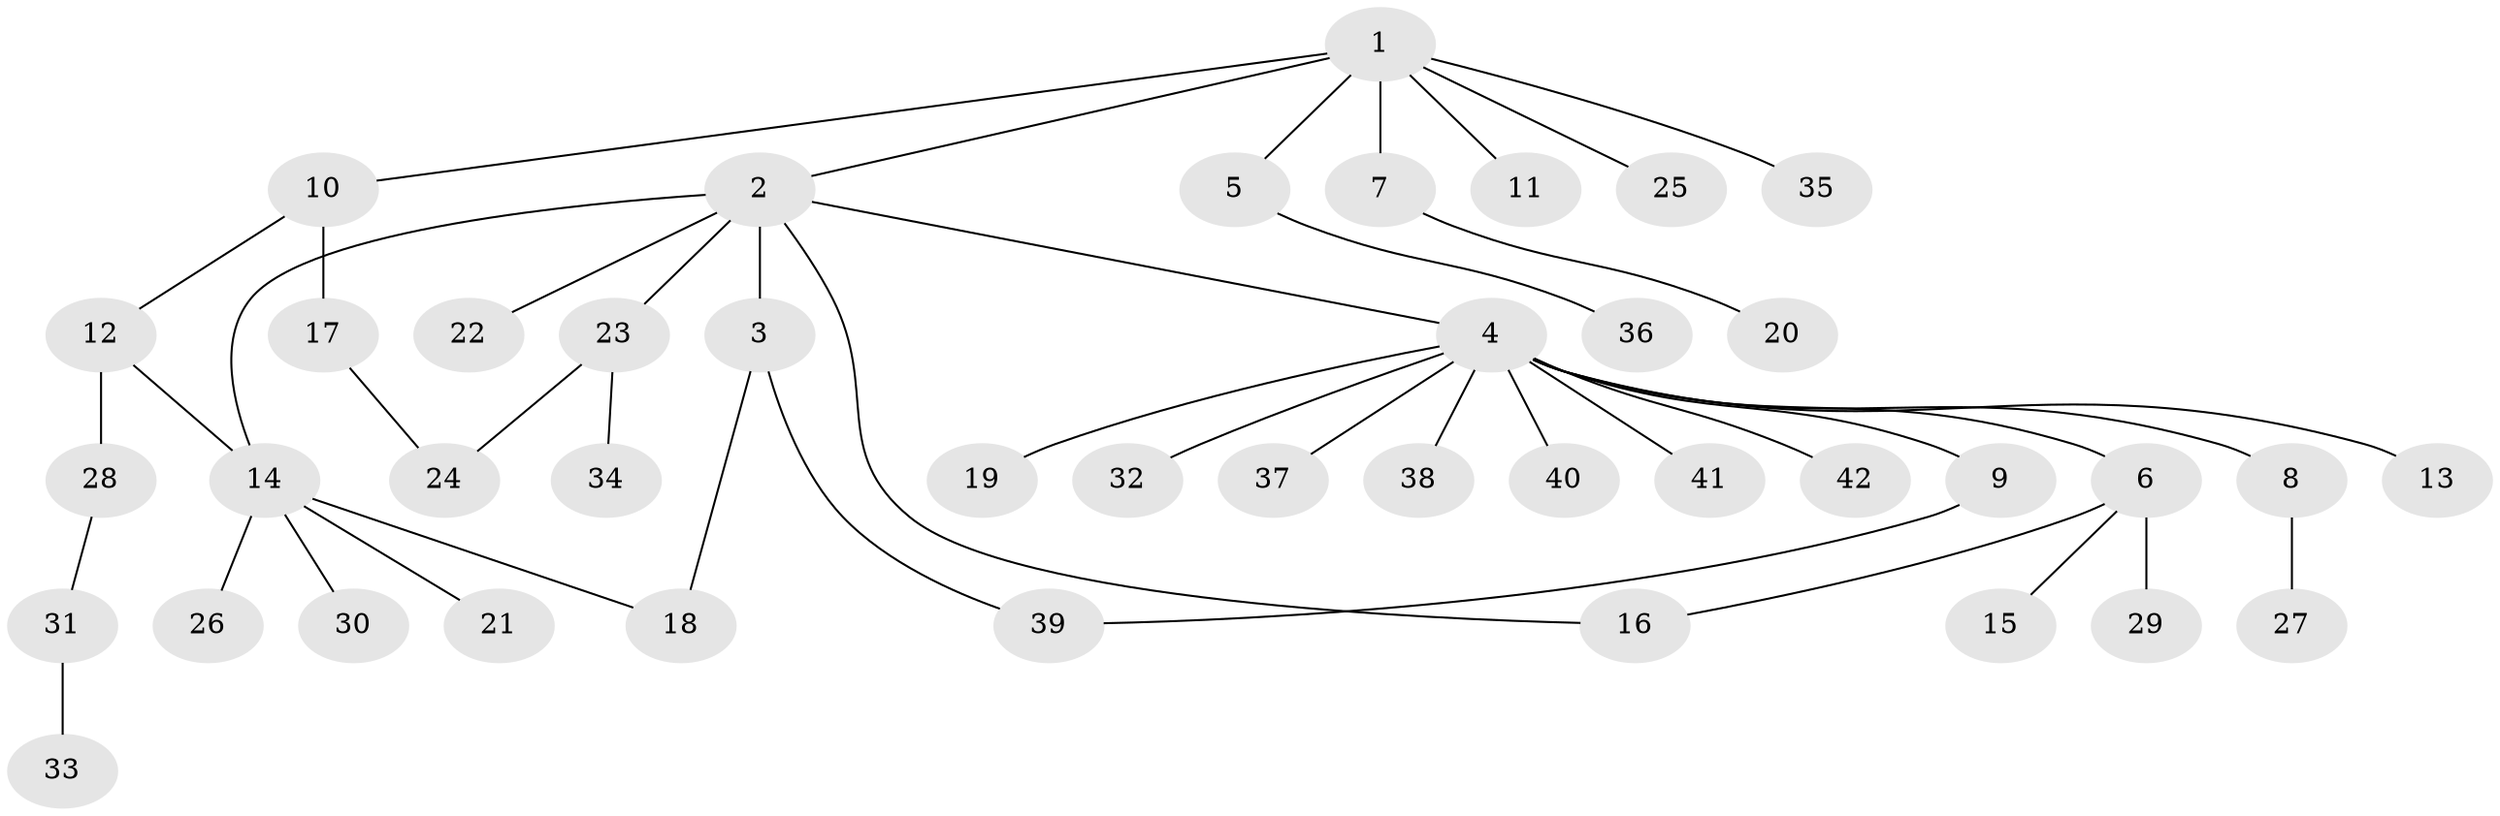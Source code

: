 // original degree distribution, {8: 0.023809523809523808, 22: 0.011904761904761904, 1: 0.6071428571428571, 14: 0.011904761904761904, 3: 0.08333333333333333, 5: 0.011904761904761904, 7: 0.011904761904761904, 2: 0.21428571428571427, 4: 0.023809523809523808}
// Generated by graph-tools (version 1.1) at 2025/50/03/04/25 22:50:21]
// undirected, 42 vertices, 46 edges
graph export_dot {
  node [color=gray90,style=filled];
  1;
  2;
  3;
  4;
  5;
  6;
  7;
  8;
  9;
  10;
  11;
  12;
  13;
  14;
  15;
  16;
  17;
  18;
  19;
  20;
  21;
  22;
  23;
  24;
  25;
  26;
  27;
  28;
  29;
  30;
  31;
  32;
  33;
  34;
  35;
  36;
  37;
  38;
  39;
  40;
  41;
  42;
  1 -- 2 [weight=1.0];
  1 -- 5 [weight=1.0];
  1 -- 7 [weight=1.0];
  1 -- 10 [weight=1.0];
  1 -- 11 [weight=1.0];
  1 -- 25 [weight=1.0];
  1 -- 35 [weight=1.0];
  2 -- 3 [weight=13.0];
  2 -- 4 [weight=1.0];
  2 -- 14 [weight=1.0];
  2 -- 16 [weight=1.0];
  2 -- 22 [weight=1.0];
  2 -- 23 [weight=1.0];
  3 -- 18 [weight=1.0];
  3 -- 39 [weight=1.0];
  4 -- 6 [weight=1.0];
  4 -- 8 [weight=1.0];
  4 -- 9 [weight=1.0];
  4 -- 13 [weight=1.0];
  4 -- 19 [weight=1.0];
  4 -- 32 [weight=1.0];
  4 -- 37 [weight=1.0];
  4 -- 38 [weight=1.0];
  4 -- 40 [weight=1.0];
  4 -- 41 [weight=1.0];
  4 -- 42 [weight=1.0];
  5 -- 36 [weight=1.0];
  6 -- 15 [weight=1.0];
  6 -- 16 [weight=1.0];
  6 -- 29 [weight=1.0];
  7 -- 20 [weight=1.0];
  8 -- 27 [weight=1.0];
  9 -- 39 [weight=1.0];
  10 -- 12 [weight=1.0];
  10 -- 17 [weight=4.0];
  12 -- 14 [weight=1.0];
  12 -- 28 [weight=2.0];
  14 -- 18 [weight=1.0];
  14 -- 21 [weight=1.0];
  14 -- 26 [weight=1.0];
  14 -- 30 [weight=1.0];
  17 -- 24 [weight=1.0];
  23 -- 24 [weight=1.0];
  23 -- 34 [weight=1.0];
  28 -- 31 [weight=1.0];
  31 -- 33 [weight=1.0];
}
